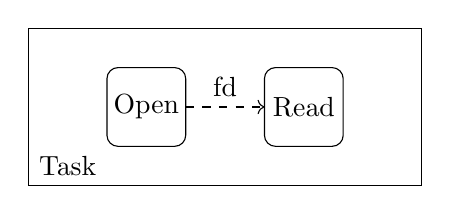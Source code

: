 \begin{tikzpicture}

\draw [rounded corners] (0,0) rectangle (1,1);
\draw [rounded corners] (2,0) rectangle (3,1);

\draw [dashed, ->] (1,0.5)--(2,0.5);

\node at (1.5,0.75) {fd};
\node at (0.5,0.5) {Open};
\node at (2.5,0.5) {Read};
\node at (-0.5,-0.25) {Task};

\draw (-1,-0.5) rectangle (4,1.5);
\end{tikzpicture}
